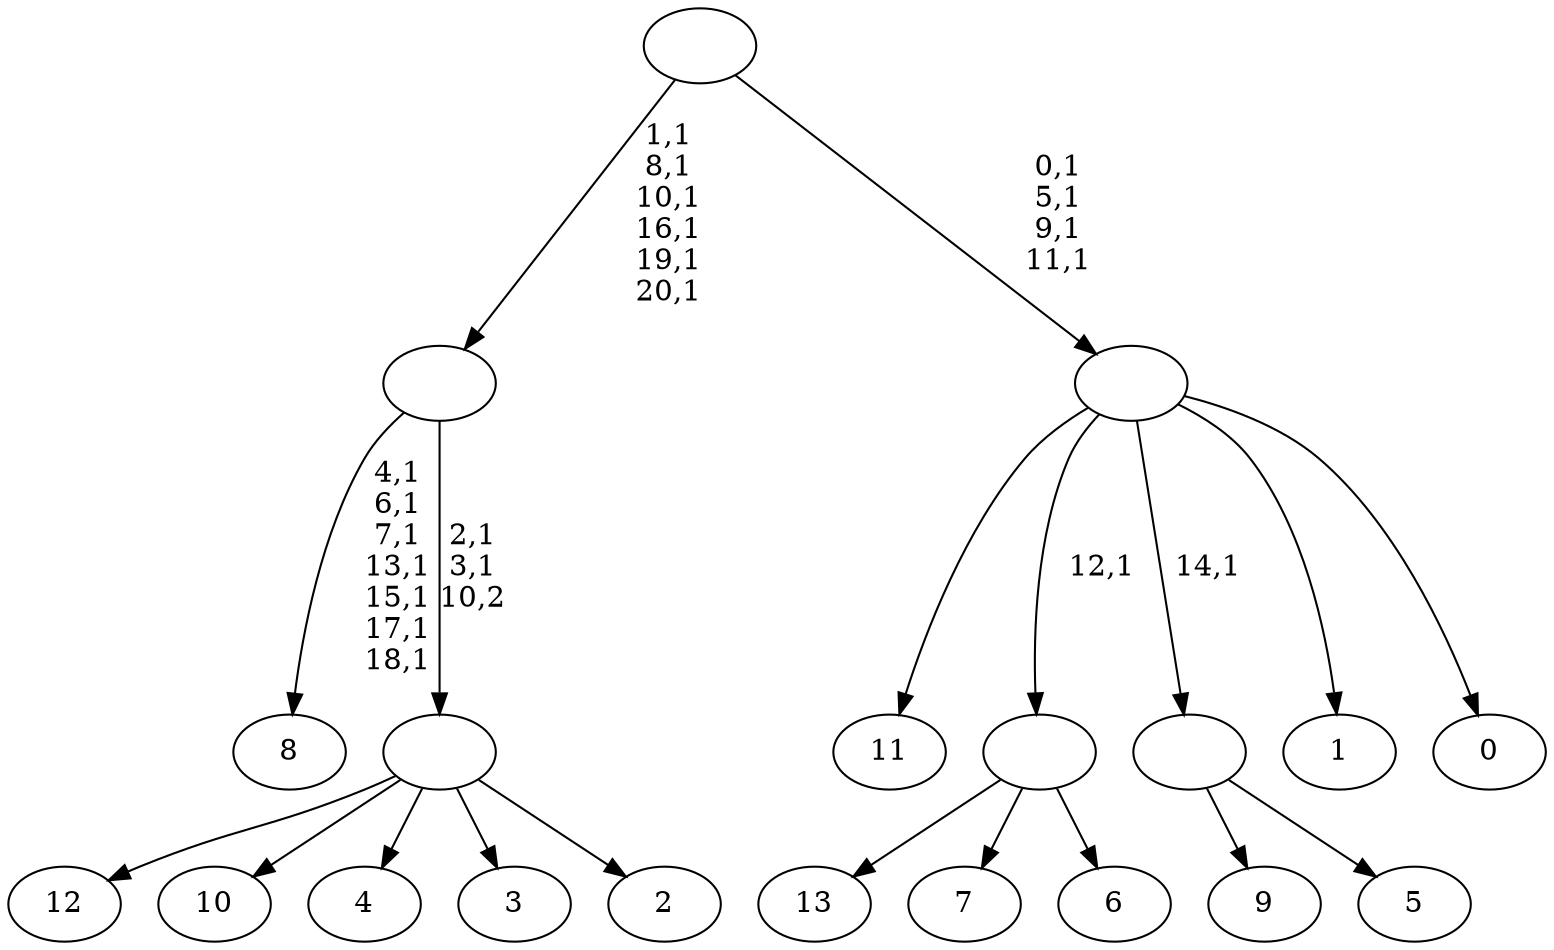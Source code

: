 digraph T {
	35 [label="13"]
	34 [label="12"]
	33 [label="11"]
	32 [label="10"]
	31 [label="9"]
	30 [label="8"]
	22 [label="7"]
	21 [label="6"]
	20 [label=""]
	19 [label="5"]
	18 [label=""]
	17 [label="4"]
	16 [label="3"]
	15 [label="2"]
	14 [label=""]
	12 [label=""]
	6 [label="1"]
	5 [label="0"]
	4 [label=""]
	0 [label=""]
	20 -> 35 [label=""]
	20 -> 22 [label=""]
	20 -> 21 [label=""]
	18 -> 31 [label=""]
	18 -> 19 [label=""]
	14 -> 34 [label=""]
	14 -> 32 [label=""]
	14 -> 17 [label=""]
	14 -> 16 [label=""]
	14 -> 15 [label=""]
	12 -> 14 [label="2,1\n3,1\n10,2"]
	12 -> 30 [label="4,1\n6,1\n7,1\n13,1\n15,1\n17,1\n18,1"]
	4 -> 33 [label=""]
	4 -> 20 [label="12,1"]
	4 -> 18 [label="14,1"]
	4 -> 6 [label=""]
	4 -> 5 [label=""]
	0 -> 4 [label="0,1\n5,1\n9,1\n11,1"]
	0 -> 12 [label="1,1\n8,1\n10,1\n16,1\n19,1\n20,1"]
}
